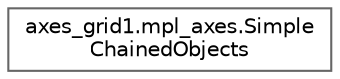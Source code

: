 digraph "Graphical Class Hierarchy"
{
 // LATEX_PDF_SIZE
  bgcolor="transparent";
  edge [fontname=Helvetica,fontsize=10,labelfontname=Helvetica,labelfontsize=10];
  node [fontname=Helvetica,fontsize=10,shape=box,height=0.2,width=0.4];
  rankdir="LR";
  Node0 [id="Node000000",label="axes_grid1.mpl_axes.Simple\lChainedObjects",height=0.2,width=0.4,color="grey40", fillcolor="white", style="filled",URL="$d4/d1c/classaxes__grid1_1_1mpl__axes_1_1SimpleChainedObjects.html",tooltip=" "];
}
